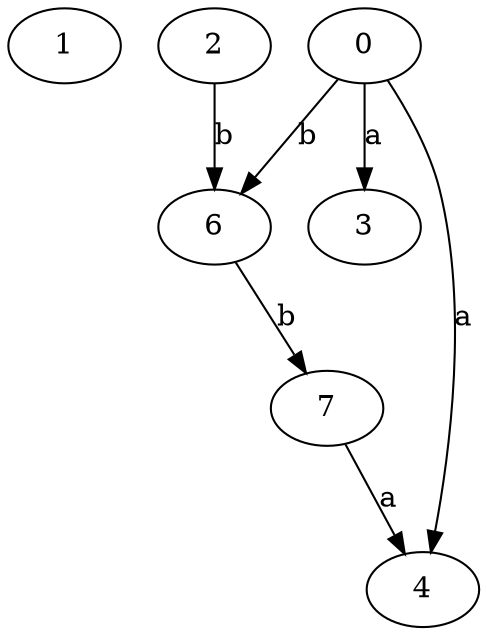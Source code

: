 strict digraph  {
1;
2;
3;
4;
6;
7;
0;
2 -> 6  [label=b];
6 -> 7  [label=b];
7 -> 4  [label=a];
0 -> 3  [label=a];
0 -> 4  [label=a];
0 -> 6  [label=b];
}
